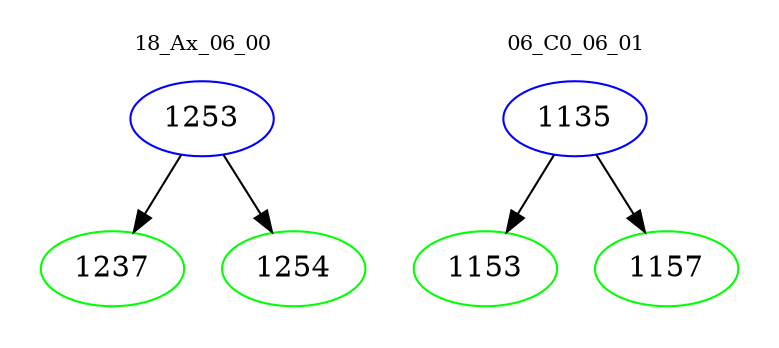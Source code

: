 digraph{
subgraph cluster_0 {
color = white
label = "18_Ax_06_00";
fontsize=10;
T0_1253 [label="1253", color="blue"]
T0_1253 -> T0_1237 [color="black"]
T0_1237 [label="1237", color="green"]
T0_1253 -> T0_1254 [color="black"]
T0_1254 [label="1254", color="green"]
}
subgraph cluster_1 {
color = white
label = "06_C0_06_01";
fontsize=10;
T1_1135 [label="1135", color="blue"]
T1_1135 -> T1_1153 [color="black"]
T1_1153 [label="1153", color="green"]
T1_1135 -> T1_1157 [color="black"]
T1_1157 [label="1157", color="green"]
}
}
